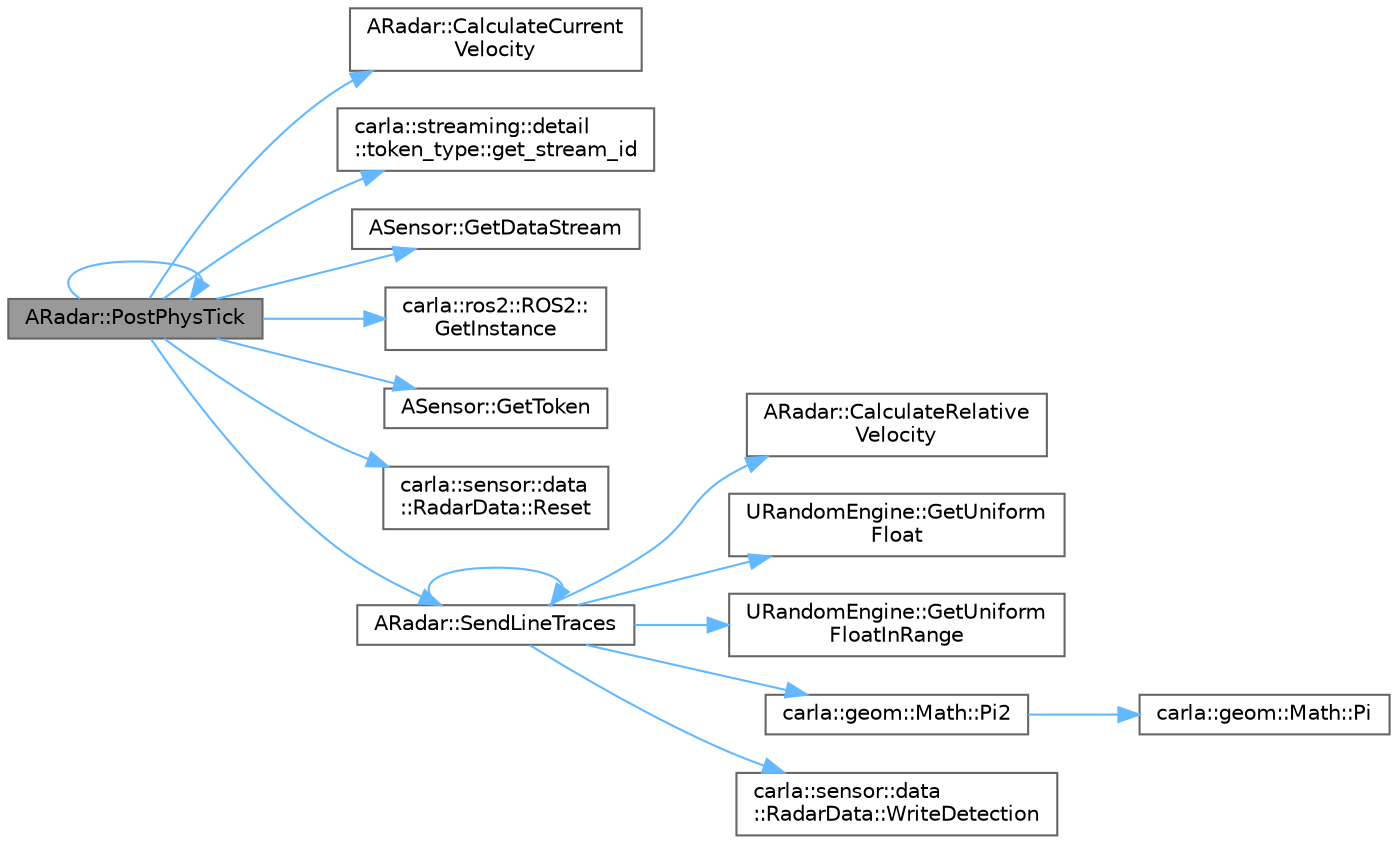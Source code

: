 digraph "ARadar::PostPhysTick"
{
 // INTERACTIVE_SVG=YES
 // LATEX_PDF_SIZE
  bgcolor="transparent";
  edge [fontname=Helvetica,fontsize=10,labelfontname=Helvetica,labelfontsize=10];
  node [fontname=Helvetica,fontsize=10,shape=box,height=0.2,width=0.4];
  rankdir="LR";
  Node1 [id="Node000001",label="ARadar::PostPhysTick",height=0.2,width=0.4,color="gray40", fillcolor="grey60", style="filled", fontcolor="black",tooltip=" "];
  Node1 -> Node2 [id="edge1_Node000001_Node000002",color="steelblue1",style="solid",tooltip=" "];
  Node2 [id="Node000002",label="ARadar::CalculateCurrent\lVelocity",height=0.2,width=0.4,color="grey40", fillcolor="white", style="filled",URL="$d9/d27/classARadar.html#a8eb26415e270f8c940ba15ca2b35c99f",tooltip=" "];
  Node1 -> Node3 [id="edge2_Node000001_Node000003",color="steelblue1",style="solid",tooltip=" "];
  Node3 [id="Node000003",label="carla::streaming::detail\l::token_type::get_stream_id",height=0.2,width=0.4,color="grey40", fillcolor="white", style="filled",URL="$df/de1/classcarla_1_1streaming_1_1detail_1_1token__type.html#a2edd9e9111f8f91b47791baec38c5829",tooltip=" "];
  Node1 -> Node4 [id="edge3_Node000001_Node000004",color="steelblue1",style="solid",tooltip=" "];
  Node4 [id="Node000004",label="ASensor::GetDataStream",height=0.2,width=0.4,color="grey40", fillcolor="white", style="filled",URL="$d3/d01/classASensor.html#a8fa217c0d68d5c774510d5e941ae0ade",tooltip="Return the FDataStream associated with this sensor."];
  Node1 -> Node5 [id="edge4_Node000001_Node000005",color="steelblue1",style="solid",tooltip=" "];
  Node5 [id="Node000005",label="carla::ros2::ROS2::\lGetInstance",height=0.2,width=0.4,color="grey40", fillcolor="white", style="filled",URL="$d8/d78/classcarla_1_1ros2_1_1ROS2.html#a2cec6f14ee2b8e025b585575508d77f1",tooltip=" "];
  Node1 -> Node6 [id="edge5_Node000001_Node000006",color="steelblue1",style="solid",tooltip=" "];
  Node6 [id="Node000006",label="ASensor::GetToken",height=0.2,width=0.4,color="grey40", fillcolor="white", style="filled",URL="$d3/d01/classASensor.html#a66fce49debf0145d15f810fd78775e9d",tooltip="Return the token that allows subscribing to this sensor's stream."];
  Node1 -> Node1 [id="edge6_Node000001_Node000001",color="steelblue1",style="solid",tooltip=" "];
  Node1 -> Node7 [id="edge7_Node000001_Node000007",color="steelblue1",style="solid",tooltip=" "];
  Node7 [id="Node000007",label="carla::sensor::data\l::RadarData::Reset",height=0.2,width=0.4,color="grey40", fillcolor="white", style="filled",URL="$d5/d13/classcarla_1_1sensor_1_1data_1_1RadarData.html#a3650e821d2d77b89bf8f3e6c43fce344",tooltip="Deletes the current detections."];
  Node1 -> Node8 [id="edge8_Node000001_Node000008",color="steelblue1",style="solid",tooltip=" "];
  Node8 [id="Node000008",label="ARadar::SendLineTraces",height=0.2,width=0.4,color="grey40", fillcolor="white", style="filled",URL="$d9/d27/classARadar.html#a63bf9a00a351065e212a7cd5d3dfd9cf",tooltip=" "];
  Node8 -> Node9 [id="edge9_Node000008_Node000009",color="steelblue1",style="solid",tooltip=" "];
  Node9 [id="Node000009",label="ARadar::CalculateRelative\lVelocity",height=0.2,width=0.4,color="grey40", fillcolor="white", style="filled",URL="$d9/d27/classARadar.html#a333216a4a3a3948da61c65ac8be47ed8",tooltip=" "];
  Node8 -> Node10 [id="edge10_Node000008_Node000010",color="steelblue1",style="solid",tooltip=" "];
  Node10 [id="Node000010",label="URandomEngine::GetUniform\lFloat",height=0.2,width=0.4,color="grey40", fillcolor="white", style="filled",URL="$d2/d4b/classURandomEngine.html#a7619cfcce2fd1e172a4210e0c5645e8d",tooltip=" "];
  Node8 -> Node11 [id="edge11_Node000008_Node000011",color="steelblue1",style="solid",tooltip=" "];
  Node11 [id="Node000011",label="URandomEngine::GetUniform\lFloatInRange",height=0.2,width=0.4,color="grey40", fillcolor="white", style="filled",URL="$d2/d4b/classURandomEngine.html#a80b759d343ee9888162591063d5715e1",tooltip=" "];
  Node8 -> Node12 [id="edge12_Node000008_Node000012",color="steelblue1",style="solid",tooltip=" "];
  Node12 [id="Node000012",label="carla::geom::Math::Pi2",height=0.2,width=0.4,color="grey40", fillcolor="white", style="filled",URL="$d0/dea/classcarla_1_1geom_1_1Math.html#a2b3dd5a42146720b0195024c5a3d1168",tooltip=" "];
  Node12 -> Node13 [id="edge13_Node000012_Node000013",color="steelblue1",style="solid",tooltip=" "];
  Node13 [id="Node000013",label="carla::geom::Math::Pi",height=0.2,width=0.4,color="grey40", fillcolor="white", style="filled",URL="$d0/dea/classcarla_1_1geom_1_1Math.html#abb591fc2a3085df22fc224a9d77cef11",tooltip=" "];
  Node8 -> Node8 [id="edge14_Node000008_Node000008",color="steelblue1",style="solid",tooltip=" "];
  Node8 -> Node14 [id="edge15_Node000008_Node000014",color="steelblue1",style="solid",tooltip=" "];
  Node14 [id="Node000014",label="carla::sensor::data\l::RadarData::WriteDetection",height=0.2,width=0.4,color="grey40", fillcolor="white", style="filled",URL="$d5/d13/classcarla_1_1sensor_1_1data_1_1RadarData.html#aeb50962ae01e24ac427a24f516d21b0c",tooltip="Adds a new detection."];
}
